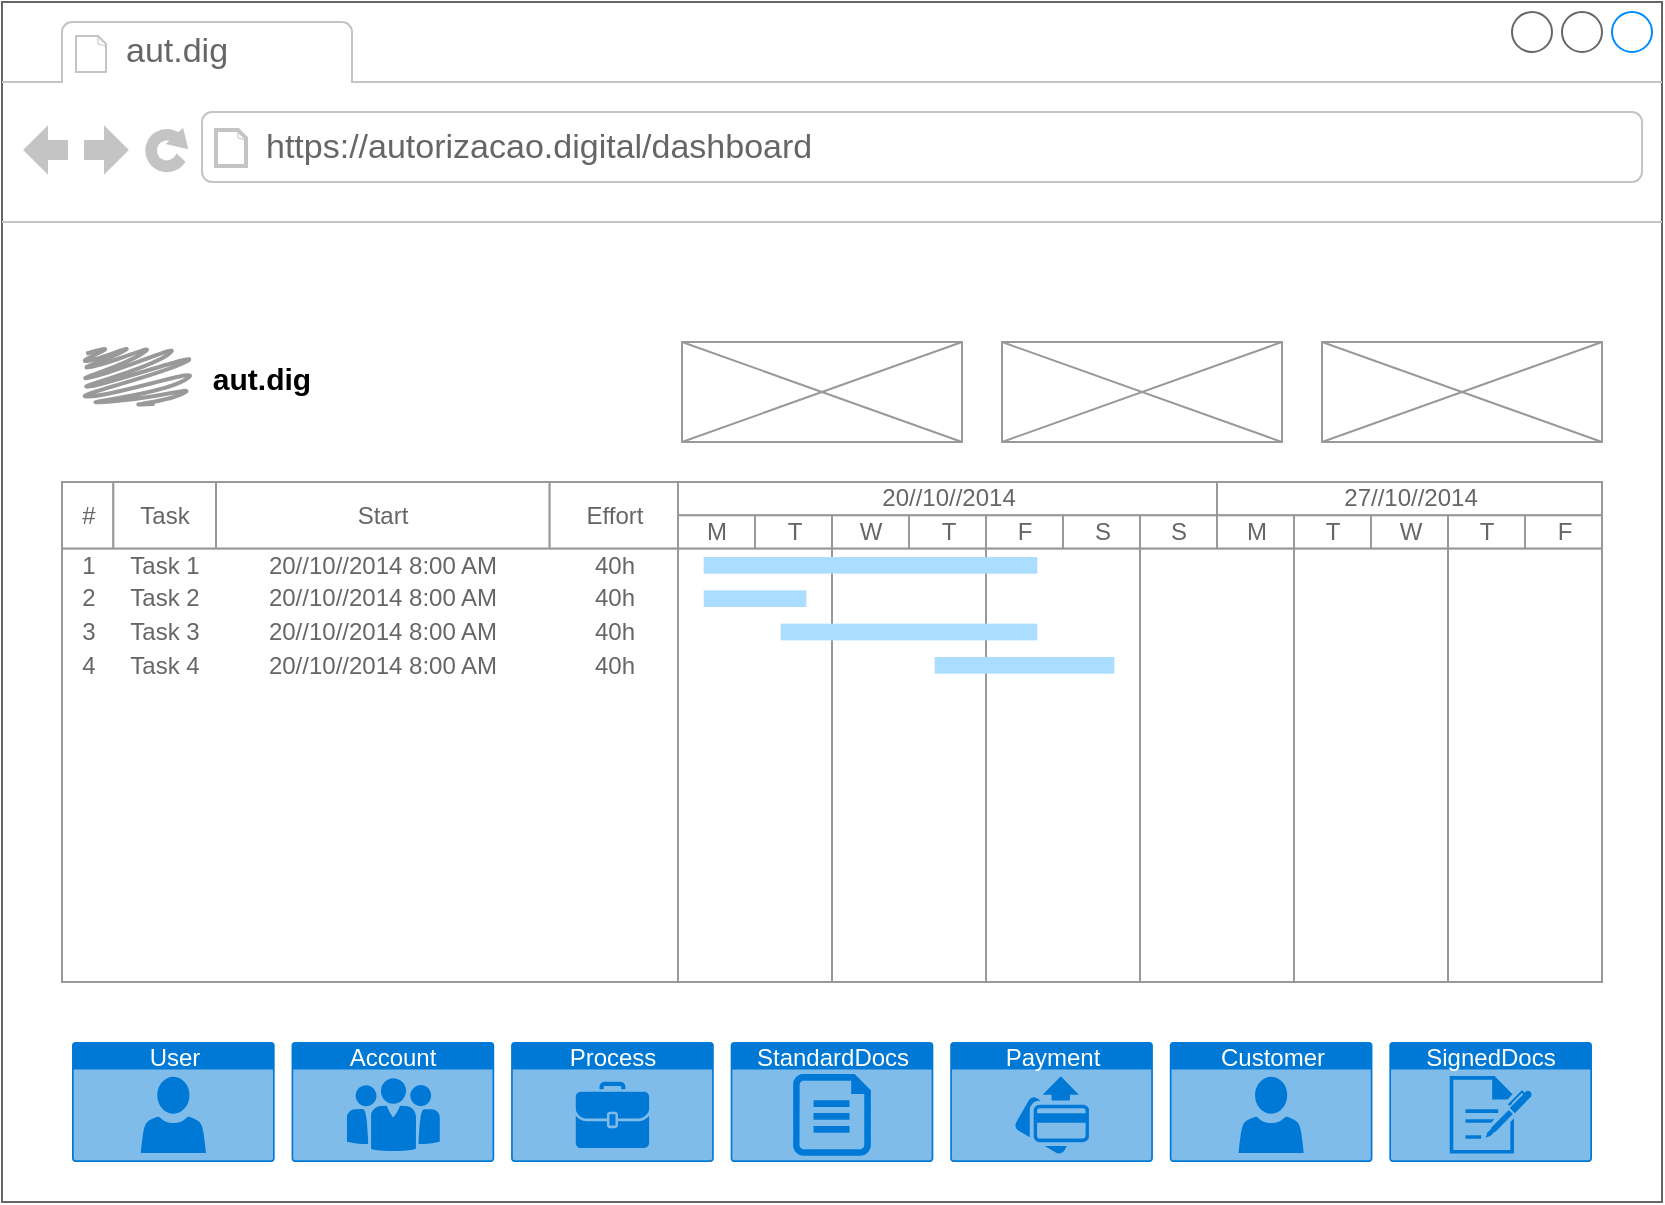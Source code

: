 <mxfile>
    <diagram id="A3qWTJxBf30MFO97emnY" name="Page-1">
        <mxGraphModel dx="1377" dy="1045" grid="1" gridSize="10" guides="1" tooltips="1" connect="1" arrows="1" fold="1" page="1" pageScale="1" pageWidth="850" pageHeight="1100" math="0" shadow="0">
            <root>
                <mxCell id="0"/>
                <mxCell id="1" parent="0"/>
                <mxCell id="2" value="" style="strokeWidth=1;shadow=0;dashed=0;align=center;html=1;shape=mxgraph.mockup.containers.browserWindow;rSize=0;strokeColor=#666666;strokeColor2=#008cff;strokeColor3=#c4c4c4;mainText=,;recursiveResize=0;" parent="1" vertex="1">
                    <mxGeometry x="10" y="10" width="830" height="600" as="geometry"/>
                </mxCell>
                <mxCell id="3" value="aut.dig" style="strokeWidth=1;shadow=0;dashed=0;align=center;html=1;shape=mxgraph.mockup.containers.anchor;fontSize=17;fontColor=#666666;align=left;" parent="2" vertex="1">
                    <mxGeometry x="60" y="12" width="110" height="26" as="geometry"/>
                </mxCell>
                <mxCell id="4" value="https://autorizacao.digital/dashboard" style="strokeWidth=1;shadow=0;dashed=0;align=center;html=1;shape=mxgraph.mockup.containers.anchor;rSize=0;fontSize=17;fontColor=#666666;align=left;" parent="2" vertex="1">
                    <mxGeometry x="130" y="60" width="250" height="26" as="geometry"/>
                </mxCell>
                <mxCell id="75" value="" style="group" parent="2" vertex="1" connectable="0">
                    <mxGeometry x="35" y="520" width="760" height="60" as="geometry"/>
                </mxCell>
                <mxCell id="63" value="SignedDocs" style="html=1;strokeColor=none;fillColor=#0079D6;labelPosition=center;verticalLabelPosition=middle;verticalAlign=top;align=center;fontSize=12;outlineConnect=0;spacingTop=-6;fontColor=#FFFFFF;shape=mxgraph.sitemap.log;" parent="75" vertex="1">
                    <mxGeometry x="658.667" width="101.333" height="60" as="geometry"/>
                </mxCell>
                <mxCell id="69" value="User" style="html=1;strokeColor=none;fillColor=#0079D6;labelPosition=center;verticalLabelPosition=middle;verticalAlign=top;align=center;fontSize=12;outlineConnect=0;spacingTop=-6;fontColor=#FFFFFF;shape=mxgraph.sitemap.profile;" parent="75" vertex="1">
                    <mxGeometry width="101.333" height="60" as="geometry"/>
                </mxCell>
                <mxCell id="70" value="Account" style="html=1;strokeColor=none;fillColor=#0079D6;labelPosition=center;verticalLabelPosition=middle;verticalAlign=top;align=center;fontSize=12;outlineConnect=0;spacingTop=-6;fontColor=#FFFFFF;shape=mxgraph.sitemap.about_us;" parent="75" vertex="1">
                    <mxGeometry x="109.778" width="101.333" height="60" as="geometry"/>
                </mxCell>
                <mxCell id="71" value="Process" style="html=1;strokeColor=none;fillColor=#0079D6;labelPosition=center;verticalLabelPosition=middle;verticalAlign=top;align=center;fontSize=12;outlineConnect=0;spacingTop=-6;fontColor=#FFFFFF;shape=mxgraph.sitemap.portfolio;" parent="75" vertex="1">
                    <mxGeometry x="219.556" width="101.333" height="60" as="geometry"/>
                </mxCell>
                <mxCell id="72" value="StandardDocs" style="html=1;strokeColor=none;fillColor=#0079D6;labelPosition=center;verticalLabelPosition=middle;verticalAlign=top;align=center;fontSize=12;outlineConnect=0;spacingTop=-6;fontColor=#FFFFFF;shape=mxgraph.sitemap.text;" parent="75" vertex="1">
                    <mxGeometry x="329.333" width="101.333" height="60" as="geometry"/>
                </mxCell>
                <mxCell id="73" value="Payment" style="html=1;strokeColor=none;fillColor=#0079D6;labelPosition=center;verticalLabelPosition=middle;verticalAlign=top;align=center;fontSize=12;outlineConnect=0;spacingTop=-6;fontColor=#FFFFFF;shape=mxgraph.sitemap.payment;" parent="75" vertex="1">
                    <mxGeometry x="439.111" width="101.333" height="60" as="geometry"/>
                </mxCell>
                <mxCell id="74" value="Customer" style="html=1;strokeColor=none;fillColor=#0079D6;labelPosition=center;verticalLabelPosition=middle;verticalAlign=top;align=center;fontSize=12;outlineConnect=0;spacingTop=-6;fontColor=#FFFFFF;shape=mxgraph.sitemap.profile;" parent="75" vertex="1">
                    <mxGeometry x="548.889" width="101.333" height="60" as="geometry"/>
                </mxCell>
                <mxCell id="5" value="" style="strokeWidth=1;shadow=0;dashed=0;align=center;html=1;shape=mxgraph.mockup.graphics.rrect;rSize=0;strokeColor=#999999;" parent="1" vertex="1">
                    <mxGeometry x="40" y="250" width="770" height="250" as="geometry"/>
                </mxCell>
                <mxCell id="6" value="#" style="strokeColor=inherit;fillColor=inherit;gradientColor=inherit;strokeWidth=1;shadow=0;dashed=0;align=center;html=1;shape=mxgraph.mockup.graphics.rrect;rSize=0;fontColor=#666666;" parent="5" vertex="1">
                    <mxGeometry width="25.667" height="33.333" as="geometry"/>
                </mxCell>
                <mxCell id="7" value="Task" style="strokeColor=inherit;fillColor=inherit;gradientColor=inherit;strokeWidth=1;shadow=0;dashed=0;align=center;html=1;shape=mxgraph.mockup.graphics.rrect;rSize=0;fontColor=#666666;" parent="5" vertex="1">
                    <mxGeometry x="25.667" width="51.333" height="33.333" as="geometry"/>
                </mxCell>
                <mxCell id="8" value="Start" style="strokeColor=inherit;fillColor=inherit;gradientColor=inherit;strokeWidth=1;shadow=0;dashed=0;align=center;html=1;shape=mxgraph.mockup.graphics.rrect;rSize=0;fontColor=#666666;" parent="5" vertex="1">
                    <mxGeometry x="77" width="166.833" height="33.333" as="geometry"/>
                </mxCell>
                <mxCell id="9" value="Effort" style="strokeColor=inherit;fillColor=inherit;gradientColor=inherit;strokeWidth=1;shadow=0;dashed=0;align=center;html=1;shape=mxgraph.mockup.graphics.rrect;rSize=0;fontColor=#666666;" parent="5" vertex="1">
                    <mxGeometry x="243.833" width="64.167" height="33.333" as="geometry"/>
                </mxCell>
                <mxCell id="10" value="20//10//2014" style="strokeColor=inherit;fillColor=inherit;gradientColor=inherit;strokeWidth=1;shadow=0;dashed=0;align=center;html=1;shape=mxgraph.mockup.graphics.rrect;rSize=0;fontColor=#666666;" parent="5" vertex="1">
                    <mxGeometry x="308" width="269.5" height="16.667" as="geometry"/>
                </mxCell>
                <mxCell id="11" value="27//10//2014" style="strokeColor=inherit;fillColor=inherit;gradientColor=inherit;strokeWidth=1;shadow=0;dashed=0;align=center;html=1;shape=mxgraph.mockup.graphics.rrect;rSize=0;fontColor=#666666;" parent="5" vertex="1">
                    <mxGeometry x="577.5" width="192.5" height="16.667" as="geometry"/>
                </mxCell>
                <mxCell id="12" value="M" style="strokeColor=inherit;fillColor=inherit;gradientColor=inherit;strokeWidth=1;shadow=0;dashed=0;align=center;html=1;shape=mxgraph.mockup.graphics.rrect;rSize=0;;fontColor=#666666;" parent="5" vertex="1">
                    <mxGeometry x="308" y="16.667" width="38.5" height="16.667" as="geometry"/>
                </mxCell>
                <mxCell id="13" value="T" style="strokeColor=inherit;fillColor=inherit;gradientColor=inherit;strokeWidth=1;shadow=0;dashed=0;align=center;html=1;shape=mxgraph.mockup.graphics.rrect;rSize=0;fontColor=#666666;" parent="5" vertex="1">
                    <mxGeometry x="346.5" y="16.667" width="38.5" height="16.667" as="geometry"/>
                </mxCell>
                <mxCell id="14" value="W" style="strokeColor=inherit;fillColor=inherit;gradientColor=inherit;strokeWidth=1;shadow=0;dashed=0;align=center;html=1;shape=mxgraph.mockup.graphics.rrect;rSize=0;fontColor=#666666;" parent="5" vertex="1">
                    <mxGeometry x="385" y="16.667" width="38.5" height="16.667" as="geometry"/>
                </mxCell>
                <mxCell id="15" value="T" style="strokeColor=inherit;fillColor=inherit;gradientColor=inherit;strokeWidth=1;shadow=0;dashed=0;align=center;html=1;shape=mxgraph.mockup.graphics.rrect;rSize=0;fontColor=#666666;" parent="5" vertex="1">
                    <mxGeometry x="423.5" y="16.667" width="38.5" height="16.667" as="geometry"/>
                </mxCell>
                <mxCell id="16" value="F" style="strokeColor=inherit;fillColor=inherit;gradientColor=inherit;strokeWidth=1;shadow=0;dashed=0;align=center;html=1;shape=mxgraph.mockup.graphics.rrect;rSize=0;fontColor=#666666;" parent="5" vertex="1">
                    <mxGeometry x="462" y="16.667" width="38.5" height="16.667" as="geometry"/>
                </mxCell>
                <mxCell id="17" value="S" style="strokeColor=inherit;fillColor=inherit;gradientColor=inherit;strokeWidth=1;shadow=0;dashed=0;align=center;html=1;shape=mxgraph.mockup.graphics.rrect;rSize=0;fontColor=#666666;" parent="5" vertex="1">
                    <mxGeometry x="500.5" y="16.667" width="38.5" height="16.667" as="geometry"/>
                </mxCell>
                <mxCell id="18" value="S" style="strokeColor=inherit;fillColor=inherit;gradientColor=inherit;strokeWidth=1;shadow=0;dashed=0;align=center;html=1;shape=mxgraph.mockup.graphics.rrect;rSize=0;fontColor=#666666;" parent="5" vertex="1">
                    <mxGeometry x="539" y="16.667" width="38.5" height="16.667" as="geometry"/>
                </mxCell>
                <mxCell id="19" value="M" style="strokeColor=inherit;fillColor=inherit;gradientColor=inherit;strokeWidth=1;shadow=0;dashed=0;align=center;html=1;shape=mxgraph.mockup.graphics.rrect;rSize=0;fontColor=#666666;" parent="5" vertex="1">
                    <mxGeometry x="577.5" y="16.667" width="38.5" height="16.667" as="geometry"/>
                </mxCell>
                <mxCell id="20" value="T" style="strokeColor=inherit;fillColor=inherit;gradientColor=inherit;strokeWidth=1;shadow=0;dashed=0;align=center;html=1;shape=mxgraph.mockup.graphics.rrect;rSize=0;fontColor=#666666;" parent="5" vertex="1">
                    <mxGeometry x="616" y="16.667" width="38.5" height="16.667" as="geometry"/>
                </mxCell>
                <mxCell id="21" value="W" style="strokeColor=inherit;fillColor=inherit;gradientColor=inherit;strokeWidth=1;shadow=0;dashed=0;align=center;html=1;shape=mxgraph.mockup.graphics.rrect;rSize=0;fontColor=#666666;" parent="5" vertex="1">
                    <mxGeometry x="654.5" y="16.667" width="38.5" height="16.667" as="geometry"/>
                </mxCell>
                <mxCell id="22" value="T" style="strokeColor=inherit;fillColor=inherit;gradientColor=inherit;strokeWidth=1;shadow=0;dashed=0;align=center;html=1;shape=mxgraph.mockup.graphics.rrect;rSize=0;fontColor=#666666;" parent="5" vertex="1">
                    <mxGeometry x="693" y="16.667" width="38.5" height="16.667" as="geometry"/>
                </mxCell>
                <mxCell id="23" value="F" style="strokeColor=inherit;fillColor=inherit;gradientColor=inherit;strokeWidth=1;shadow=0;dashed=0;align=center;html=1;shape=mxgraph.mockup.graphics.rrect;rSize=0;fontColor=#666666;" parent="5" vertex="1">
                    <mxGeometry x="731.5" y="16.667" width="38.5" height="16.667" as="geometry"/>
                </mxCell>
                <mxCell id="24" value="" style="strokeColor=inherit;fillColor=inherit;gradientColor=inherit;strokeWidth=1;shadow=0;dashed=0;align=center;html=1;shape=mxgraph.mockup.graphics.rrect;rSize=0;fontColor=#666666;" parent="5" vertex="1">
                    <mxGeometry y="33.333" width="308" height="216.667" as="geometry"/>
                </mxCell>
                <mxCell id="25" value="" style="strokeColor=inherit;fillColor=inherit;gradientColor=inherit;strokeWidth=1;shadow=0;dashed=0;align=center;html=1;shape=mxgraph.mockup.graphics.rrect;rSize=0;fontColor=#666666;" parent="5" vertex="1">
                    <mxGeometry x="308" y="33.333" width="77" height="216.667" as="geometry"/>
                </mxCell>
                <mxCell id="26" value="" style="strokeColor=inherit;fillColor=inherit;gradientColor=inherit;strokeWidth=1;shadow=0;dashed=0;align=center;html=1;shape=mxgraph.mockup.graphics.rrect;rSize=0;fontColor=#666666;" parent="5" vertex="1">
                    <mxGeometry x="385" y="33.333" width="77" height="216.667" as="geometry"/>
                </mxCell>
                <mxCell id="27" value="" style="strokeColor=inherit;fillColor=inherit;gradientColor=inherit;strokeWidth=1;shadow=0;dashed=0;align=center;html=1;shape=mxgraph.mockup.graphics.rrect;rSize=0;fontColor=#666666;" parent="5" vertex="1">
                    <mxGeometry x="462" y="33.333" width="77" height="216.667" as="geometry"/>
                </mxCell>
                <mxCell id="28" value="" style="strokeColor=inherit;fillColor=inherit;gradientColor=inherit;strokeWidth=1;shadow=0;dashed=0;align=center;html=1;shape=mxgraph.mockup.graphics.rrect;rSize=0;fontColor=#666666;" parent="5" vertex="1">
                    <mxGeometry x="539" y="33.333" width="77" height="216.667" as="geometry"/>
                </mxCell>
                <mxCell id="29" value="" style="strokeColor=inherit;fillColor=inherit;gradientColor=inherit;strokeWidth=1;shadow=0;dashed=0;align=center;html=1;shape=mxgraph.mockup.graphics.rrect;rSize=0;fontColor=#666666;" parent="5" vertex="1">
                    <mxGeometry x="616" y="33.333" width="77" height="216.667" as="geometry"/>
                </mxCell>
                <mxCell id="30" value="" style="strokeColor=inherit;fillColor=inherit;gradientColor=inherit;strokeWidth=1;shadow=0;dashed=0;align=center;html=1;shape=mxgraph.mockup.graphics.rrect;rSize=0;fontColor=#666666;" parent="5" vertex="1">
                    <mxGeometry x="693" y="33.333" width="77" height="216.667" as="geometry"/>
                </mxCell>
                <mxCell id="31" value="1" style="strokeWidth=1;shadow=0;dashed=0;align=center;html=1;shape=mxgraph.mockup.graphics.anchor;fontColor=#666666;" parent="5" vertex="1">
                    <mxGeometry y="33.333" width="25.667" height="16.667" as="geometry"/>
                </mxCell>
                <mxCell id="32" value="Task 1" style="strokeWidth=1;shadow=0;dashed=0;align=center;html=1;shape=mxgraph.mockup.graphics.anchor;fontColor=#666666;" parent="5" vertex="1">
                    <mxGeometry x="25.667" y="33.333" width="51.333" height="16.667" as="geometry"/>
                </mxCell>
                <mxCell id="33" value="20//10//2014 8:00 AM" style="strokeWidth=1;shadow=0;dashed=0;align=center;html=1;shape=mxgraph.mockup.graphics.anchor;fontColor=#666666;" parent="5" vertex="1">
                    <mxGeometry x="77" y="33.333" width="166.833" height="16.667" as="geometry"/>
                </mxCell>
                <mxCell id="34" value="40h" style="strokeWidth=1;shadow=0;dashed=0;align=center;html=1;shape=mxgraph.mockup.graphics.anchor;fontColor=#666666;" parent="5" vertex="1">
                    <mxGeometry x="243.833" y="33.333" width="64.167" height="16.667" as="geometry"/>
                </mxCell>
                <mxCell id="35" value="2" style="strokeWidth=1;shadow=0;dashed=0;align=center;html=1;shape=mxgraph.mockup.graphics.anchor;fontColor=#666666;" parent="5" vertex="1">
                    <mxGeometry y="50" width="25.667" height="16.667" as="geometry"/>
                </mxCell>
                <mxCell id="36" value="Task 2" style="strokeWidth=1;shadow=0;dashed=0;align=center;html=1;shape=mxgraph.mockup.graphics.anchor;fontColor=#666666;" parent="5" vertex="1">
                    <mxGeometry x="25.667" y="50" width="51.333" height="16.667" as="geometry"/>
                </mxCell>
                <mxCell id="37" value="20//10//2014 8:00 AM" style="strokeWidth=1;shadow=0;dashed=0;align=center;html=1;shape=mxgraph.mockup.graphics.anchor;fontColor=#666666;" parent="5" vertex="1">
                    <mxGeometry x="77" y="50" width="166.833" height="16.667" as="geometry"/>
                </mxCell>
                <mxCell id="38" value="40h" style="strokeWidth=1;shadow=0;dashed=0;align=center;html=1;shape=mxgraph.mockup.graphics.anchor;fontColor=#666666;" parent="5" vertex="1">
                    <mxGeometry x="243.833" y="50" width="64.167" height="16.667" as="geometry"/>
                </mxCell>
                <mxCell id="39" value="3" style="strokeWidth=1;shadow=0;dashed=0;align=center;html=1;shape=mxgraph.mockup.graphics.anchor;fontColor=#666666;" parent="5" vertex="1">
                    <mxGeometry y="66.667" width="25.667" height="16.667" as="geometry"/>
                </mxCell>
                <mxCell id="40" value="Task 3" style="strokeWidth=1;shadow=0;dashed=0;align=center;html=1;shape=mxgraph.mockup.graphics.anchor;fontColor=#666666;" parent="5" vertex="1">
                    <mxGeometry x="25.667" y="66.667" width="51.333" height="16.667" as="geometry"/>
                </mxCell>
                <mxCell id="41" value="20//10//2014 8:00 AM" style="strokeWidth=1;shadow=0;dashed=0;align=center;html=1;shape=mxgraph.mockup.graphics.anchor;fontColor=#666666;" parent="5" vertex="1">
                    <mxGeometry x="77" y="66.667" width="166.833" height="16.667" as="geometry"/>
                </mxCell>
                <mxCell id="42" value="40h" style="strokeWidth=1;shadow=0;dashed=0;align=center;html=1;shape=mxgraph.mockup.graphics.anchor;fontColor=#666666;" parent="5" vertex="1">
                    <mxGeometry x="243.833" y="66.667" width="64.167" height="16.667" as="geometry"/>
                </mxCell>
                <mxCell id="43" value="4" style="strokeWidth=1;shadow=0;dashed=0;align=center;html=1;shape=mxgraph.mockup.graphics.anchor;fontColor=#666666;" parent="5" vertex="1">
                    <mxGeometry y="83.333" width="25.667" height="16.667" as="geometry"/>
                </mxCell>
                <mxCell id="44" value="Task 4" style="strokeWidth=1;shadow=0;dashed=0;align=center;html=1;shape=mxgraph.mockup.graphics.anchor;fontColor=#666666;" parent="5" vertex="1">
                    <mxGeometry x="25.667" y="83.333" width="51.333" height="16.667" as="geometry"/>
                </mxCell>
                <mxCell id="45" value="20//10//2014 8:00 AM" style="strokeWidth=1;shadow=0;dashed=0;align=center;html=1;shape=mxgraph.mockup.graphics.anchor;fontColor=#666666;" parent="5" vertex="1">
                    <mxGeometry x="77" y="83.333" width="166.833" height="16.667" as="geometry"/>
                </mxCell>
                <mxCell id="46" value="40h" style="strokeWidth=1;shadow=0;dashed=0;align=center;html=1;shape=mxgraph.mockup.graphics.anchor;fontColor=#666666;" parent="5" vertex="1">
                    <mxGeometry x="243.833" y="83.333" width="64.167" height="16.667" as="geometry"/>
                </mxCell>
                <mxCell id="47" value="" style="strokeWidth=1;shadow=0;dashed=0;align=center;html=1;shape=mxgraph.mockup.graphics.rrect;rSize=0;strokeColor=none;fillColor=#aaddff;" parent="5" vertex="1">
                    <mxGeometry x="320.833" y="37.5" width="166.833" height="8.333" as="geometry"/>
                </mxCell>
                <mxCell id="48" value="" style="strokeWidth=1;shadow=0;dashed=0;align=center;html=1;shape=mxgraph.mockup.graphics.rrect;rSize=0;strokeColor=none;fillColor=#aaddff;" parent="5" vertex="1">
                    <mxGeometry x="320.833" y="54.167" width="51.333" height="8.333" as="geometry"/>
                </mxCell>
                <mxCell id="49" value="" style="strokeWidth=1;shadow=0;dashed=0;align=center;html=1;shape=mxgraph.mockup.graphics.rrect;rSize=0;strokeColor=none;fillColor=#aaddff;" parent="5" vertex="1">
                    <mxGeometry x="359.333" y="70.833" width="128.333" height="8.333" as="geometry"/>
                </mxCell>
                <mxCell id="50" value="" style="strokeWidth=1;shadow=0;dashed=0;align=center;html=1;shape=mxgraph.mockup.graphics.rrect;rSize=0;strokeColor=none;fillColor=#aaddff;" parent="5" vertex="1">
                    <mxGeometry x="436.333" y="87.5" width="89.833" height="8.333" as="geometry"/>
                </mxCell>
                <mxCell id="53" value="" style="verticalLabelPosition=bottom;shadow=0;dashed=0;align=center;html=1;verticalAlign=top;strokeWidth=1;shape=mxgraph.mockup.graphics.simpleIcon;strokeColor=#999999;" parent="1" vertex="1">
                    <mxGeometry x="670" y="180" width="140" height="50" as="geometry"/>
                </mxCell>
                <mxCell id="54" value="" style="verticalLabelPosition=bottom;shadow=0;dashed=0;align=center;html=1;verticalAlign=top;strokeWidth=1;shape=mxgraph.mockup.graphics.simpleIcon;strokeColor=#999999;" parent="1" vertex="1">
                    <mxGeometry x="510" y="180" width="140" height="50" as="geometry"/>
                </mxCell>
                <mxCell id="55" value="" style="verticalLabelPosition=bottom;shadow=0;dashed=0;align=center;html=1;verticalAlign=top;strokeWidth=1;shape=mxgraph.mockup.graphics.simpleIcon;strokeColor=#999999;" parent="1" vertex="1">
                    <mxGeometry x="350" y="180" width="140" height="50" as="geometry"/>
                </mxCell>
                <mxCell id="57" value="&lt;b&gt;&lt;font style=&quot;font-size: 15px&quot;&gt;aut.dig&lt;/font&gt;&lt;/b&gt;" style="text;html=1;strokeColor=none;fillColor=none;align=center;verticalAlign=middle;whiteSpace=wrap;rounded=0;" parent="1" vertex="1">
                    <mxGeometry x="120" y="188" width="40" height="20" as="geometry"/>
                </mxCell>
                <mxCell id="76" value="" style="shape=mxgraph.mockup.markup.scratchOut;shadow=0;dashed=0;html=1;strokeColor=#999999;strokeWidth=2;" vertex="1" parent="1">
                    <mxGeometry x="50" y="183" width="55" height="30" as="geometry"/>
                </mxCell>
            </root>
        </mxGraphModel>
    </diagram>
</mxfile>